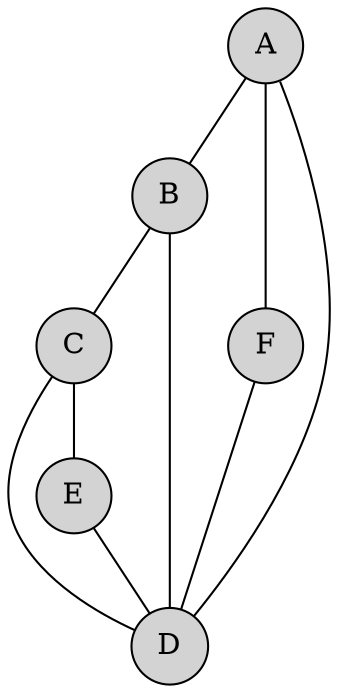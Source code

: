 graph {
node [style=filled shape=circle]
A;
B;
C;
D;
E;
F;
A -- B;
B -- C;
C -- D;
D -- B;
D -- A;
A -- F;
F -- D;
E -- D;
C -- E;
}
